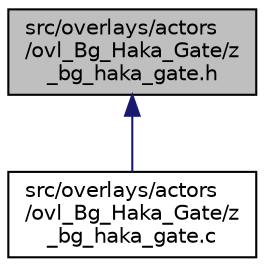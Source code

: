 digraph "src/overlays/actors/ovl_Bg_Haka_Gate/z_bg_haka_gate.h"
{
 // LATEX_PDF_SIZE
  edge [fontname="Helvetica",fontsize="10",labelfontname="Helvetica",labelfontsize="10"];
  node [fontname="Helvetica",fontsize="10",shape=record];
  Node1 [label="src/overlays/actors\l/ovl_Bg_Haka_Gate/z\l_bg_haka_gate.h",height=0.2,width=0.4,color="black", fillcolor="grey75", style="filled", fontcolor="black",tooltip=" "];
  Node1 -> Node2 [dir="back",color="midnightblue",fontsize="10",style="solid",fontname="Helvetica"];
  Node2 [label="src/overlays/actors\l/ovl_Bg_Haka_Gate/z\l_bg_haka_gate.c",height=0.2,width=0.4,color="black", fillcolor="white", style="filled",URL="$d3/d5d/z__bg__haka__gate_8c.html",tooltip=" "];
}
